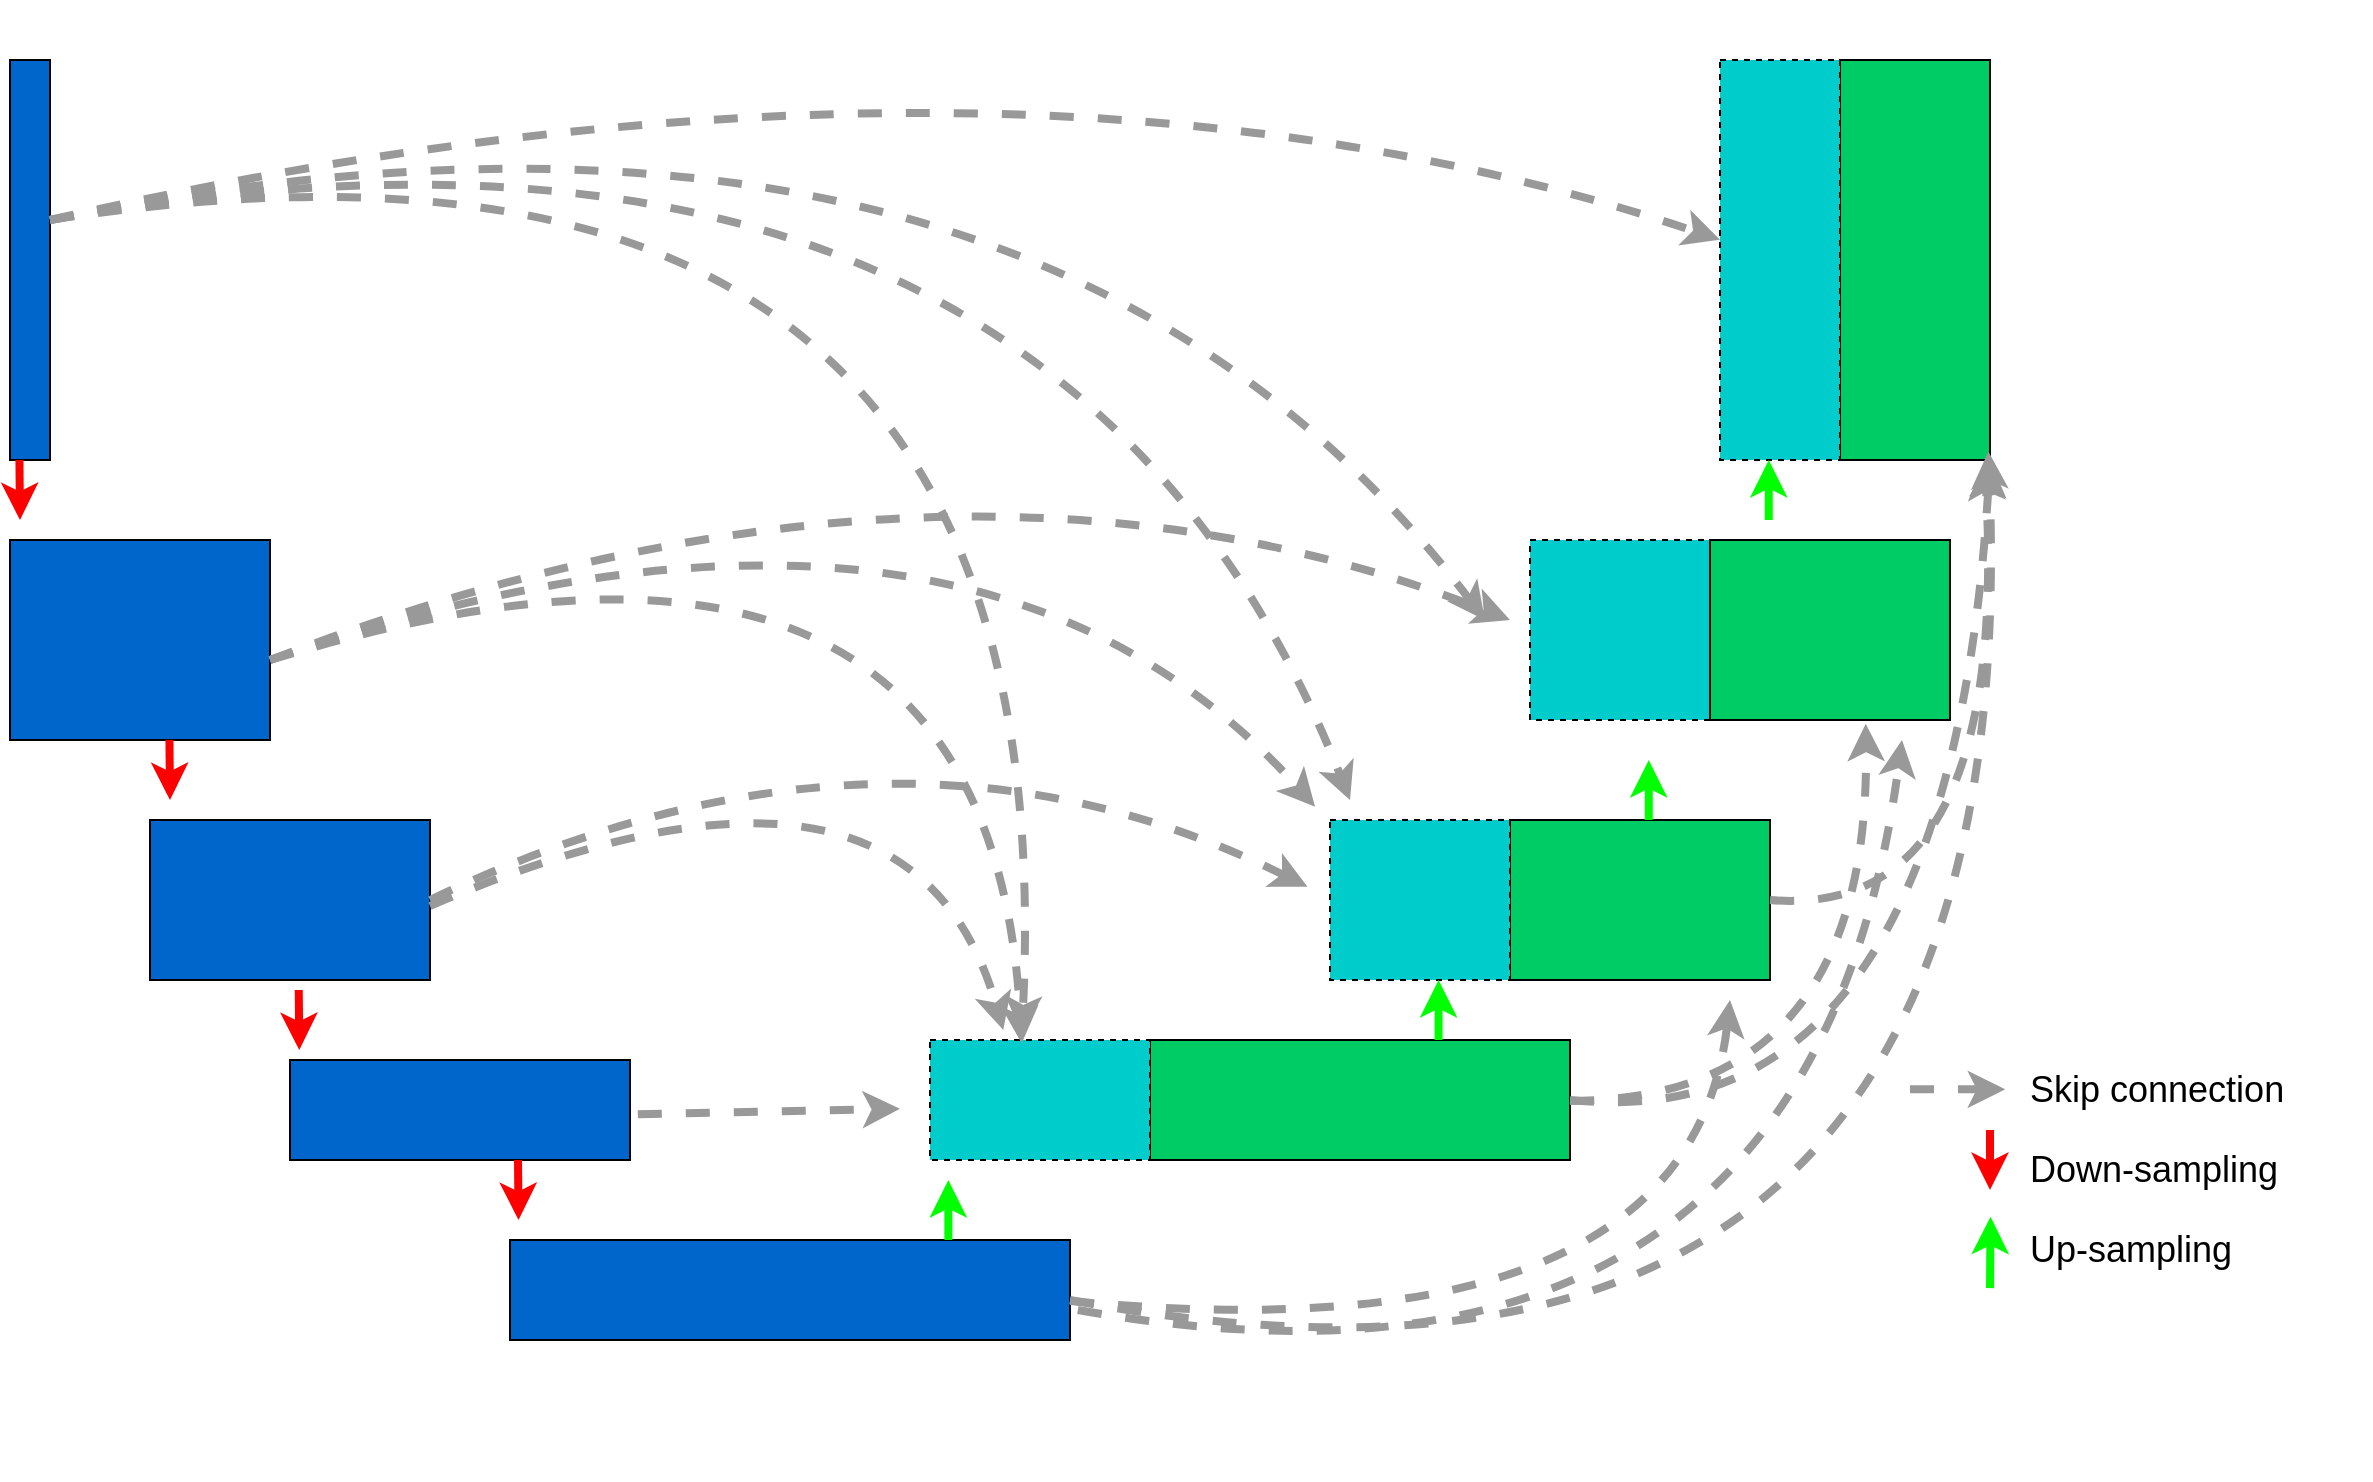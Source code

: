 <mxfile version="20.2.5" type="github"><diagram id="FYNhYHmv1s_CumY7zgUR" name="Page-1"><mxGraphModel dx="1022" dy="616" grid="1" gridSize="10" guides="1" tooltips="1" connect="1" arrows="1" fold="1" page="1" pageScale="1" pageWidth="850" pageHeight="1100" math="0" shadow="0"><root><mxCell id="0"/><mxCell id="1" parent="0"/><mxCell id="BSFl4g9KpCTnuzUvrlPb-61" value="" style="group" parent="1" vertex="1" connectable="0"><mxGeometry x="170" y="120" width="1180" height="740" as="geometry"/></mxCell><mxCell id="ulKWUaOaeuFDGbGcjOlc-3" value="" style="verticalLabelPosition=bottom;verticalAlign=top;html=1;shape=mxgraph.basic.rect;fillColor2=none;strokeWidth=1;size=20;indent=5;fillColor=#0066CC;" parent="BSFl4g9KpCTnuzUvrlPb-61" vertex="1"><mxGeometry y="30" width="20" height="200" as="geometry"/></mxCell><mxCell id="ulKWUaOaeuFDGbGcjOlc-6" value="" style="verticalLabelPosition=bottom;verticalAlign=top;html=1;shape=mxgraph.basic.rect;fillColor2=none;strokeWidth=1;size=20;indent=5;fillColor=#0066CC;align=left;" parent="BSFl4g9KpCTnuzUvrlPb-61" vertex="1"><mxGeometry y="270" width="130" height="100" as="geometry"/></mxCell><mxCell id="ulKWUaOaeuFDGbGcjOlc-8" value="" style="verticalLabelPosition=bottom;verticalAlign=top;html=1;shape=mxgraph.basic.rect;fillColor2=none;strokeWidth=1;size=20;indent=5;fillColor=#0066CC;" parent="BSFl4g9KpCTnuzUvrlPb-61" vertex="1"><mxGeometry x="70" y="410" width="140" height="80" as="geometry"/></mxCell><mxCell id="ulKWUaOaeuFDGbGcjOlc-11" value="" style="verticalLabelPosition=bottom;verticalAlign=top;html=1;shape=mxgraph.basic.rect;fillColor2=none;strokeWidth=1;size=20;indent=5;fillColor=#0066CC;" parent="BSFl4g9KpCTnuzUvrlPb-61" vertex="1"><mxGeometry x="140" y="530" width="170" height="50" as="geometry"/></mxCell><mxCell id="ulKWUaOaeuFDGbGcjOlc-15" value="" style="verticalLabelPosition=bottom;verticalAlign=top;html=1;shape=mxgraph.basic.rect;fillColor2=none;strokeWidth=1;size=20;indent=5;fillColor=#0066CC;" parent="BSFl4g9KpCTnuzUvrlPb-61" vertex="1"><mxGeometry x="250" y="620" width="280" height="50" as="geometry"/></mxCell><mxCell id="ulKWUaOaeuFDGbGcjOlc-16" value="" style="verticalLabelPosition=bottom;verticalAlign=top;html=1;shape=mxgraph.basic.rect;fillColor2=none;strokeWidth=1;size=20;indent=5;fillColor=#00CC66;" parent="BSFl4g9KpCTnuzUvrlPb-61" vertex="1"><mxGeometry x="570" y="520" width="210" height="60" as="geometry"/></mxCell><mxCell id="ulKWUaOaeuFDGbGcjOlc-18" value="" style="verticalLabelPosition=bottom;verticalAlign=top;html=1;shape=mxgraph.basic.rect;fillColor2=none;strokeWidth=1;size=20;indent=5;fillColor=#00CCCC;dashed=1;" parent="BSFl4g9KpCTnuzUvrlPb-61" vertex="1"><mxGeometry x="460" y="520" width="110" height="60" as="geometry"/></mxCell><mxCell id="ulKWUaOaeuFDGbGcjOlc-22" value="" style="verticalLabelPosition=bottom;verticalAlign=top;html=1;shape=mxgraph.basic.rect;fillColor2=none;strokeWidth=1;size=20;indent=5;fillColor=#00CC66;" parent="BSFl4g9KpCTnuzUvrlPb-61" vertex="1"><mxGeometry x="750" y="410" width="130" height="80" as="geometry"/></mxCell><mxCell id="ulKWUaOaeuFDGbGcjOlc-23" value="" style="verticalLabelPosition=bottom;verticalAlign=top;html=1;shape=mxgraph.basic.rect;fillColor2=none;strokeWidth=1;size=20;indent=5;fillColor=#00CCCC;dashed=1;" parent="BSFl4g9KpCTnuzUvrlPb-61" vertex="1"><mxGeometry x="660" y="410" width="90" height="80" as="geometry"/></mxCell><mxCell id="BSFl4g9KpCTnuzUvrlPb-39" value="" style="edgeStyle=orthogonalEdgeStyle;rounded=0;orthogonalLoop=1;jettySize=auto;html=1;dashed=1;fontSize=24;fontColor=#FFFFFF;strokeColor=#7F00FF;strokeWidth=1;" parent="BSFl4g9KpCTnuzUvrlPb-61" edge="1"><mxGeometry relative="1" as="geometry"><mxPoint x="840" y="315" as="sourcePoint"/><mxPoint x="880" y="315" as="targetPoint"/></mxGeometry></mxCell><mxCell id="ulKWUaOaeuFDGbGcjOlc-26" value="" style="verticalLabelPosition=bottom;verticalAlign=top;html=1;shape=mxgraph.basic.rect;fillColor2=none;strokeWidth=1;size=20;indent=5;fillColor=#00CCCC;dashed=1;" parent="BSFl4g9KpCTnuzUvrlPb-61" vertex="1"><mxGeometry x="760" y="270" width="90" height="90" as="geometry"/></mxCell><mxCell id="ulKWUaOaeuFDGbGcjOlc-27" value="" style="verticalLabelPosition=bottom;verticalAlign=top;html=1;shape=mxgraph.basic.rect;fillColor2=none;strokeWidth=1;size=20;indent=5;fillColor=#00CC66;" parent="BSFl4g9KpCTnuzUvrlPb-61" vertex="1"><mxGeometry x="850" y="270" width="120" height="90" as="geometry"/></mxCell><mxCell id="ulKWUaOaeuFDGbGcjOlc-29" value="" style="verticalLabelPosition=bottom;verticalAlign=top;html=1;shape=mxgraph.basic.rect;fillColor2=none;strokeWidth=1;size=20;indent=5;fillColor=#00CC66;" parent="BSFl4g9KpCTnuzUvrlPb-61" vertex="1"><mxGeometry x="915" y="30" width="75" height="200" as="geometry"/></mxCell><mxCell id="ulKWUaOaeuFDGbGcjOlc-30" value="" style="verticalLabelPosition=bottom;verticalAlign=top;html=1;shape=mxgraph.basic.rect;fillColor2=none;strokeWidth=1;size=20;indent=5;fillColor=#00CCCC;dashed=1;" parent="BSFl4g9KpCTnuzUvrlPb-61" vertex="1"><mxGeometry x="855" y="30" width="60" height="200" as="geometry"/></mxCell><mxCell id="ulKWUaOaeuFDGbGcjOlc-40" value="" style="endArrow=classic;html=1;rounded=0;strokeWidth=4;strokeColor=#999999;dashed=1;exitX=1.023;exitY=0.543;exitDx=0;exitDy=0;exitPerimeter=0;" parent="BSFl4g9KpCTnuzUvrlPb-61" source="ulKWUaOaeuFDGbGcjOlc-11" edge="1"><mxGeometry width="50" height="50" relative="1" as="geometry"><mxPoint x="330" y="554" as="sourcePoint"/><mxPoint x="445" y="554.44" as="targetPoint"/></mxGeometry></mxCell><mxCell id="ulKWUaOaeuFDGbGcjOlc-68" value="" style="endArrow=classic;html=1;rounded=0;strokeColor=#FF0000;strokeWidth=4;" parent="BSFl4g9KpCTnuzUvrlPb-61" edge="1"><mxGeometry width="50" height="50" relative="1" as="geometry"><mxPoint x="4.72" y="230" as="sourcePoint"/><mxPoint x="5" y="260" as="targetPoint"/></mxGeometry></mxCell><mxCell id="ulKWUaOaeuFDGbGcjOlc-69" value="" style="endArrow=classic;html=1;rounded=0;strokeColor=#FF0000;strokeWidth=4;" parent="BSFl4g9KpCTnuzUvrlPb-61" edge="1"><mxGeometry width="50" height="50" relative="1" as="geometry"><mxPoint x="79.72" y="370" as="sourcePoint"/><mxPoint x="80" y="400" as="targetPoint"/></mxGeometry></mxCell><mxCell id="ulKWUaOaeuFDGbGcjOlc-70" value="" style="endArrow=classic;html=1;rounded=0;strokeColor=#FF0000;strokeWidth=4;" parent="BSFl4g9KpCTnuzUvrlPb-61" edge="1"><mxGeometry width="50" height="50" relative="1" as="geometry"><mxPoint x="144.37" y="495" as="sourcePoint"/><mxPoint x="144.65" y="525" as="targetPoint"/></mxGeometry></mxCell><mxCell id="ulKWUaOaeuFDGbGcjOlc-71" value="" style="endArrow=classic;html=1;rounded=0;strokeColor=#00FF00;strokeWidth=4;" parent="BSFl4g9KpCTnuzUvrlPb-61" edge="1"><mxGeometry width="50" height="50" relative="1" as="geometry"><mxPoint x="714.29" y="520" as="sourcePoint"/><mxPoint x="714.29" y="490" as="targetPoint"/></mxGeometry></mxCell><mxCell id="ulKWUaOaeuFDGbGcjOlc-72" value="" style="endArrow=classic;html=1;rounded=0;strokeColor=#00FF00;strokeWidth=4;" parent="BSFl4g9KpCTnuzUvrlPb-61" edge="1"><mxGeometry width="50" height="50" relative="1" as="geometry"><mxPoint x="819.38" y="410" as="sourcePoint"/><mxPoint x="819.38" y="380" as="targetPoint"/></mxGeometry></mxCell><mxCell id="ulKWUaOaeuFDGbGcjOlc-73" value="" style="endArrow=classic;html=1;rounded=0;strokeColor=#00FF00;strokeWidth=4;" parent="BSFl4g9KpCTnuzUvrlPb-61" edge="1"><mxGeometry width="50" height="50" relative="1" as="geometry"><mxPoint x="879.38" y="260" as="sourcePoint"/><mxPoint x="879.38" y="230" as="targetPoint"/></mxGeometry></mxCell><mxCell id="ulKWUaOaeuFDGbGcjOlc-81" value="" style="endArrow=classic;html=1;rounded=0;strokeColor=#FF0000;strokeWidth=4;" parent="BSFl4g9KpCTnuzUvrlPb-61" edge="1"><mxGeometry width="50" height="50" relative="1" as="geometry"><mxPoint x="254.0" y="580" as="sourcePoint"/><mxPoint x="254.28" y="610" as="targetPoint"/></mxGeometry></mxCell><mxCell id="ulKWUaOaeuFDGbGcjOlc-82" value="" style="endArrow=classic;html=1;rounded=0;strokeColor=#00FF00;strokeWidth=4;" parent="BSFl4g9KpCTnuzUvrlPb-61" edge="1"><mxGeometry width="50" height="50" relative="1" as="geometry"><mxPoint x="469.17" y="620" as="sourcePoint"/><mxPoint x="469.17" y="590" as="targetPoint"/></mxGeometry></mxCell><mxCell id="BSFl4g9KpCTnuzUvrlPb-43" value="" style="curved=1;endArrow=classic;html=1;rounded=0;dashed=1;fontSize=24;fontColor=#FFFFFF;strokeColor=#999999;strokeWidth=4;" parent="BSFl4g9KpCTnuzUvrlPb-61" target="ulKWUaOaeuFDGbGcjOlc-30" edge="1"><mxGeometry width="50" height="50" relative="1" as="geometry"><mxPoint x="20" y="110" as="sourcePoint"/><mxPoint x="70" y="60" as="targetPoint"/><Array as="points"><mxPoint x="500"/></Array></mxGeometry></mxCell><mxCell id="BSFl4g9KpCTnuzUvrlPb-44" value="" style="curved=1;endArrow=classic;html=1;rounded=0;dashed=1;fontSize=24;fontColor=#FFFFFF;strokeColor=#999999;strokeWidth=4;entryX=-0.25;entryY=0.444;entryDx=0;entryDy=0;entryPerimeter=0;exitX=1;exitY=0.4;exitDx=0;exitDy=0;exitPerimeter=0;" parent="BSFl4g9KpCTnuzUvrlPb-61" source="ulKWUaOaeuFDGbGcjOlc-3" target="ulKWUaOaeuFDGbGcjOlc-26" edge="1"><mxGeometry width="50" height="50" relative="1" as="geometry"><mxPoint x="30" y="120" as="sourcePoint"/><mxPoint x="860" y="136.389" as="targetPoint"/><Array as="points"><mxPoint x="510" y="10"/></Array></mxGeometry></mxCell><mxCell id="BSFl4g9KpCTnuzUvrlPb-45" value="" style="curved=1;endArrow=classic;html=1;rounded=0;dashed=1;fontSize=24;fontColor=#FFFFFF;strokeColor=#999999;strokeWidth=4;" parent="BSFl4g9KpCTnuzUvrlPb-61" edge="1"><mxGeometry width="50" height="50" relative="1" as="geometry"><mxPoint x="20" y="110" as="sourcePoint"/><mxPoint x="670" y="400" as="targetPoint"/><Array as="points"><mxPoint x="520" y="20"/></Array></mxGeometry></mxCell><mxCell id="BSFl4g9KpCTnuzUvrlPb-46" value="" style="curved=1;endArrow=classic;html=1;rounded=0;dashed=1;fontSize=24;fontColor=#FFFFFF;strokeColor=#999999;strokeWidth=4;entryX=0.417;entryY=-0.056;entryDx=0;entryDy=0;entryPerimeter=0;" parent="BSFl4g9KpCTnuzUvrlPb-61" target="ulKWUaOaeuFDGbGcjOlc-18" edge="1"><mxGeometry width="50" height="50" relative="1" as="geometry"><mxPoint x="20" y="110" as="sourcePoint"/><mxPoint x="450" y="560" as="targetPoint"/><Array as="points"><mxPoint x="530" y="30"/></Array></mxGeometry></mxCell><mxCell id="BSFl4g9KpCTnuzUvrlPb-47" value="" style="curved=1;endArrow=classic;html=1;rounded=0;dashed=1;fontSize=24;fontColor=#FFFFFF;strokeColor=#999999;strokeWidth=4;" parent="BSFl4g9KpCTnuzUvrlPb-61" edge="1"><mxGeometry width="50" height="50" relative="1" as="geometry"><mxPoint x="130" y="330" as="sourcePoint"/><mxPoint x="750" y="310" as="targetPoint"/><Array as="points"><mxPoint x="470" y="200"/></Array></mxGeometry></mxCell><mxCell id="BSFl4g9KpCTnuzUvrlPb-48" value="" style="curved=1;endArrow=classic;html=1;rounded=0;dashed=1;fontSize=24;fontColor=#FFFFFF;strokeColor=#999999;strokeWidth=4;entryX=-0.125;entryY=0.417;entryDx=0;entryDy=0;entryPerimeter=0;" parent="BSFl4g9KpCTnuzUvrlPb-61" target="ulKWUaOaeuFDGbGcjOlc-23" edge="1"><mxGeometry width="50" height="50" relative="1" as="geometry"><mxPoint x="210" y="450" as="sourcePoint"/><mxPoint x="750" y="330" as="targetPoint"/><Array as="points"><mxPoint x="440" y="340"/></Array></mxGeometry></mxCell><mxCell id="BSFl4g9KpCTnuzUvrlPb-49" value="" style="curved=1;endArrow=classic;html=1;rounded=0;dashed=1;fontSize=24;fontColor=#FFFFFF;strokeColor=#999999;strokeWidth=4;entryX=-0.083;entryY=-0.083;entryDx=0;entryDy=0;entryPerimeter=0;" parent="BSFl4g9KpCTnuzUvrlPb-61" target="ulKWUaOaeuFDGbGcjOlc-23" edge="1"><mxGeometry width="50" height="50" relative="1" as="geometry"><mxPoint x="130" y="330" as="sourcePoint"/><mxPoint x="760" y="320" as="targetPoint"/><Array as="points"><mxPoint x="480" y="210"/></Array></mxGeometry></mxCell><mxCell id="BSFl4g9KpCTnuzUvrlPb-50" value="" style="curved=1;endArrow=classic;html=1;rounded=0;dashed=1;fontSize=24;fontColor=#FFFFFF;strokeColor=#999999;strokeWidth=4;entryX=0.417;entryY=0.028;entryDx=0;entryDy=0;entryPerimeter=0;" parent="BSFl4g9KpCTnuzUvrlPb-61" target="ulKWUaOaeuFDGbGcjOlc-18" edge="1"><mxGeometry width="50" height="50" relative="1" as="geometry"><mxPoint x="130" y="330" as="sourcePoint"/><mxPoint x="666.68" y="413.36" as="targetPoint"/><Array as="points"><mxPoint x="490" y="220"/></Array></mxGeometry></mxCell><mxCell id="BSFl4g9KpCTnuzUvrlPb-51" value="" style="curved=1;endArrow=classic;html=1;rounded=0;dashed=1;fontSize=24;fontColor=#FFFFFF;strokeColor=#999999;strokeWidth=4;entryX=0.333;entryY=-0.083;entryDx=0;entryDy=0;entryPerimeter=0;" parent="BSFl4g9KpCTnuzUvrlPb-61" target="ulKWUaOaeuFDGbGcjOlc-18" edge="1"><mxGeometry width="50" height="50" relative="1" as="geometry"><mxPoint x="210" y="453" as="sourcePoint"/><mxPoint x="665" y="453.36" as="targetPoint"/><Array as="points"><mxPoint x="450" y="350"/></Array></mxGeometry></mxCell><mxCell id="BSFl4g9KpCTnuzUvrlPb-52" value="" style="curved=1;endArrow=classic;html=1;rounded=0;dashed=1;fontSize=24;fontColor=#FFFFFF;strokeColor=#999999;strokeWidth=4;" parent="BSFl4g9KpCTnuzUvrlPb-61" edge="1"><mxGeometry width="50" height="50" relative="1" as="geometry"><mxPoint x="530.02" y="650.49" as="sourcePoint"/><mxPoint x="860" y="500" as="targetPoint"/><Array as="points"><mxPoint x="840" y="680"/></Array></mxGeometry></mxCell><mxCell id="BSFl4g9KpCTnuzUvrlPb-53" value="" style="curved=1;endArrow=classic;html=1;rounded=0;dashed=1;fontSize=24;fontColor=#FFFFFF;strokeColor=#999999;strokeWidth=4;exitX=1.014;exitY=0.7;exitDx=0;exitDy=0;exitPerimeter=0;entryX=0.8;entryY=1.111;entryDx=0;entryDy=0;entryPerimeter=0;" parent="BSFl4g9KpCTnuzUvrlPb-61" source="ulKWUaOaeuFDGbGcjOlc-15" target="ulKWUaOaeuFDGbGcjOlc-27" edge="1"><mxGeometry width="50" height="50" relative="1" as="geometry"><mxPoint x="540.02" y="660.49" as="sourcePoint"/><mxPoint x="870" y="510" as="targetPoint"/><Array as="points"><mxPoint x="900" y="720"/></Array></mxGeometry></mxCell><mxCell id="BSFl4g9KpCTnuzUvrlPb-54" value="" style="curved=1;endArrow=classic;html=1;rounded=0;dashed=1;fontSize=24;fontColor=#FFFFFF;strokeColor=#999999;strokeWidth=4;entryX=0.989;entryY=0.979;entryDx=0;entryDy=0;entryPerimeter=0;" parent="BSFl4g9KpCTnuzUvrlPb-61" target="ulKWUaOaeuFDGbGcjOlc-29" edge="1"><mxGeometry width="50" height="50" relative="1" as="geometry"><mxPoint x="530" y="650" as="sourcePoint"/><mxPoint x="1000" y="230" as="targetPoint"/><Array as="points"><mxPoint x="1010" y="740"/></Array></mxGeometry></mxCell><mxCell id="BSFl4g9KpCTnuzUvrlPb-55" value="" style="curved=1;endArrow=classic;html=1;rounded=0;dashed=1;fontSize=24;fontColor=#FFFFFF;strokeColor=#999999;strokeWidth=4;entryX=0.649;entryY=1.021;entryDx=0;entryDy=0;entryPerimeter=0;" parent="BSFl4g9KpCTnuzUvrlPb-61" target="ulKWUaOaeuFDGbGcjOlc-27" edge="1"><mxGeometry width="50" height="50" relative="1" as="geometry"><mxPoint x="780" y="550.49" as="sourcePoint"/><mxPoint x="1109.98" y="400" as="targetPoint"/><Array as="points"><mxPoint x="930" y="550"/></Array></mxGeometry></mxCell><mxCell id="BSFl4g9KpCTnuzUvrlPb-56" value="" style="curved=1;endArrow=classic;html=1;rounded=0;dashed=1;fontSize=24;fontColor=#FFFFFF;strokeColor=#999999;strokeWidth=4;entryX=1;entryY=1;entryDx=0;entryDy=0;entryPerimeter=0;" parent="BSFl4g9KpCTnuzUvrlPb-61" target="ulKWUaOaeuFDGbGcjOlc-29" edge="1"><mxGeometry width="50" height="50" relative="1" as="geometry"><mxPoint x="780" y="550" as="sourcePoint"/><mxPoint x="1000" y="240" as="targetPoint"/><Array as="points"><mxPoint x="970" y="570"/></Array></mxGeometry></mxCell><mxCell id="BSFl4g9KpCTnuzUvrlPb-57" value="" style="curved=1;endArrow=classic;html=1;rounded=0;dashed=1;fontSize=24;fontColor=#FFFFFF;strokeColor=#999999;strokeWidth=4;entryX=0.964;entryY=1.007;entryDx=0;entryDy=0;entryPerimeter=0;" parent="BSFl4g9KpCTnuzUvrlPb-61" target="ulKWUaOaeuFDGbGcjOlc-29" edge="1"><mxGeometry width="50" height="50" relative="1" as="geometry"><mxPoint x="880" y="450" as="sourcePoint"/><mxPoint x="1090" y="130" as="targetPoint"/><Array as="points"><mxPoint x="1000" y="460"/></Array></mxGeometry></mxCell><mxCell id="WTPodNQ2_fIJTl_JzdME-2" value="" style="group" parent="BSFl4g9KpCTnuzUvrlPb-61" vertex="1" connectable="0"><mxGeometry x="950" y="530" width="197.719" height="114.05" as="geometry"/></mxCell><mxCell id="ulKWUaOaeuFDGbGcjOlc-85" value="" style="endArrow=classic;html=1;rounded=0;strokeColor=#FF0000;strokeWidth=4;" parent="WTPodNQ2_fIJTl_JzdME-2" edge="1"><mxGeometry width="50" height="50" relative="1" as="geometry"><mxPoint x="40" y="35" as="sourcePoint"/><mxPoint x="40" y="65" as="targetPoint"/></mxGeometry></mxCell><mxCell id="ulKWUaOaeuFDGbGcjOlc-86" value="" style="endArrow=classic;html=1;rounded=0;strokeColor=#00FF00;strokeWidth=4;" parent="WTPodNQ2_fIJTl_JzdME-2" edge="1"><mxGeometry width="50" height="50" relative="1" as="geometry"><mxPoint x="40" y="114.05" as="sourcePoint"/><mxPoint x="40.263" y="78.336" as="targetPoint"/></mxGeometry></mxCell><mxCell id="ulKWUaOaeuFDGbGcjOlc-90" value="Down-sampling" style="text;html=1;resizable=0;autosize=1;align=left;verticalAlign=middle;points=[];fillColor=none;strokeColor=none;rounded=0;dashed=1;fontSize=18;" parent="WTPodNQ2_fIJTl_JzdME-2" vertex="1"><mxGeometry x="57.719" y="40.003" width="140" height="30" as="geometry"/></mxCell><mxCell id="ulKWUaOaeuFDGbGcjOlc-91" value="Up-sampling" style="text;html=1;resizable=0;autosize=1;align=left;verticalAlign=middle;points=[];fillColor=none;strokeColor=none;rounded=0;dashed=1;fontSize=18;" parent="WTPodNQ2_fIJTl_JzdME-2" vertex="1"><mxGeometry x="57.719" y="79.996" width="120" height="30" as="geometry"/></mxCell><mxCell id="BSFl4g9KpCTnuzUvrlPb-20" value="" style="endArrow=classic;html=1;rounded=0;strokeWidth=4;strokeColor=#999999;dashed=1;" parent="WTPodNQ2_fIJTl_JzdME-2" edge="1"><mxGeometry width="50" height="50" relative="1" as="geometry"><mxPoint y="14.66" as="sourcePoint"/><mxPoint x="47.588" y="14.66" as="targetPoint"/></mxGeometry></mxCell><mxCell id="BSFl4g9KpCTnuzUvrlPb-21" value="Skip connection" style="text;html=1;resizable=0;autosize=1;align=left;verticalAlign=middle;points=[];fillColor=none;strokeColor=none;rounded=0;dashed=1;fontSize=18;" parent="WTPodNQ2_fIJTl_JzdME-2" vertex="1"><mxGeometry x="57.719" width="140" height="30" as="geometry"/></mxCell></root></mxGraphModel></diagram></mxfile>
